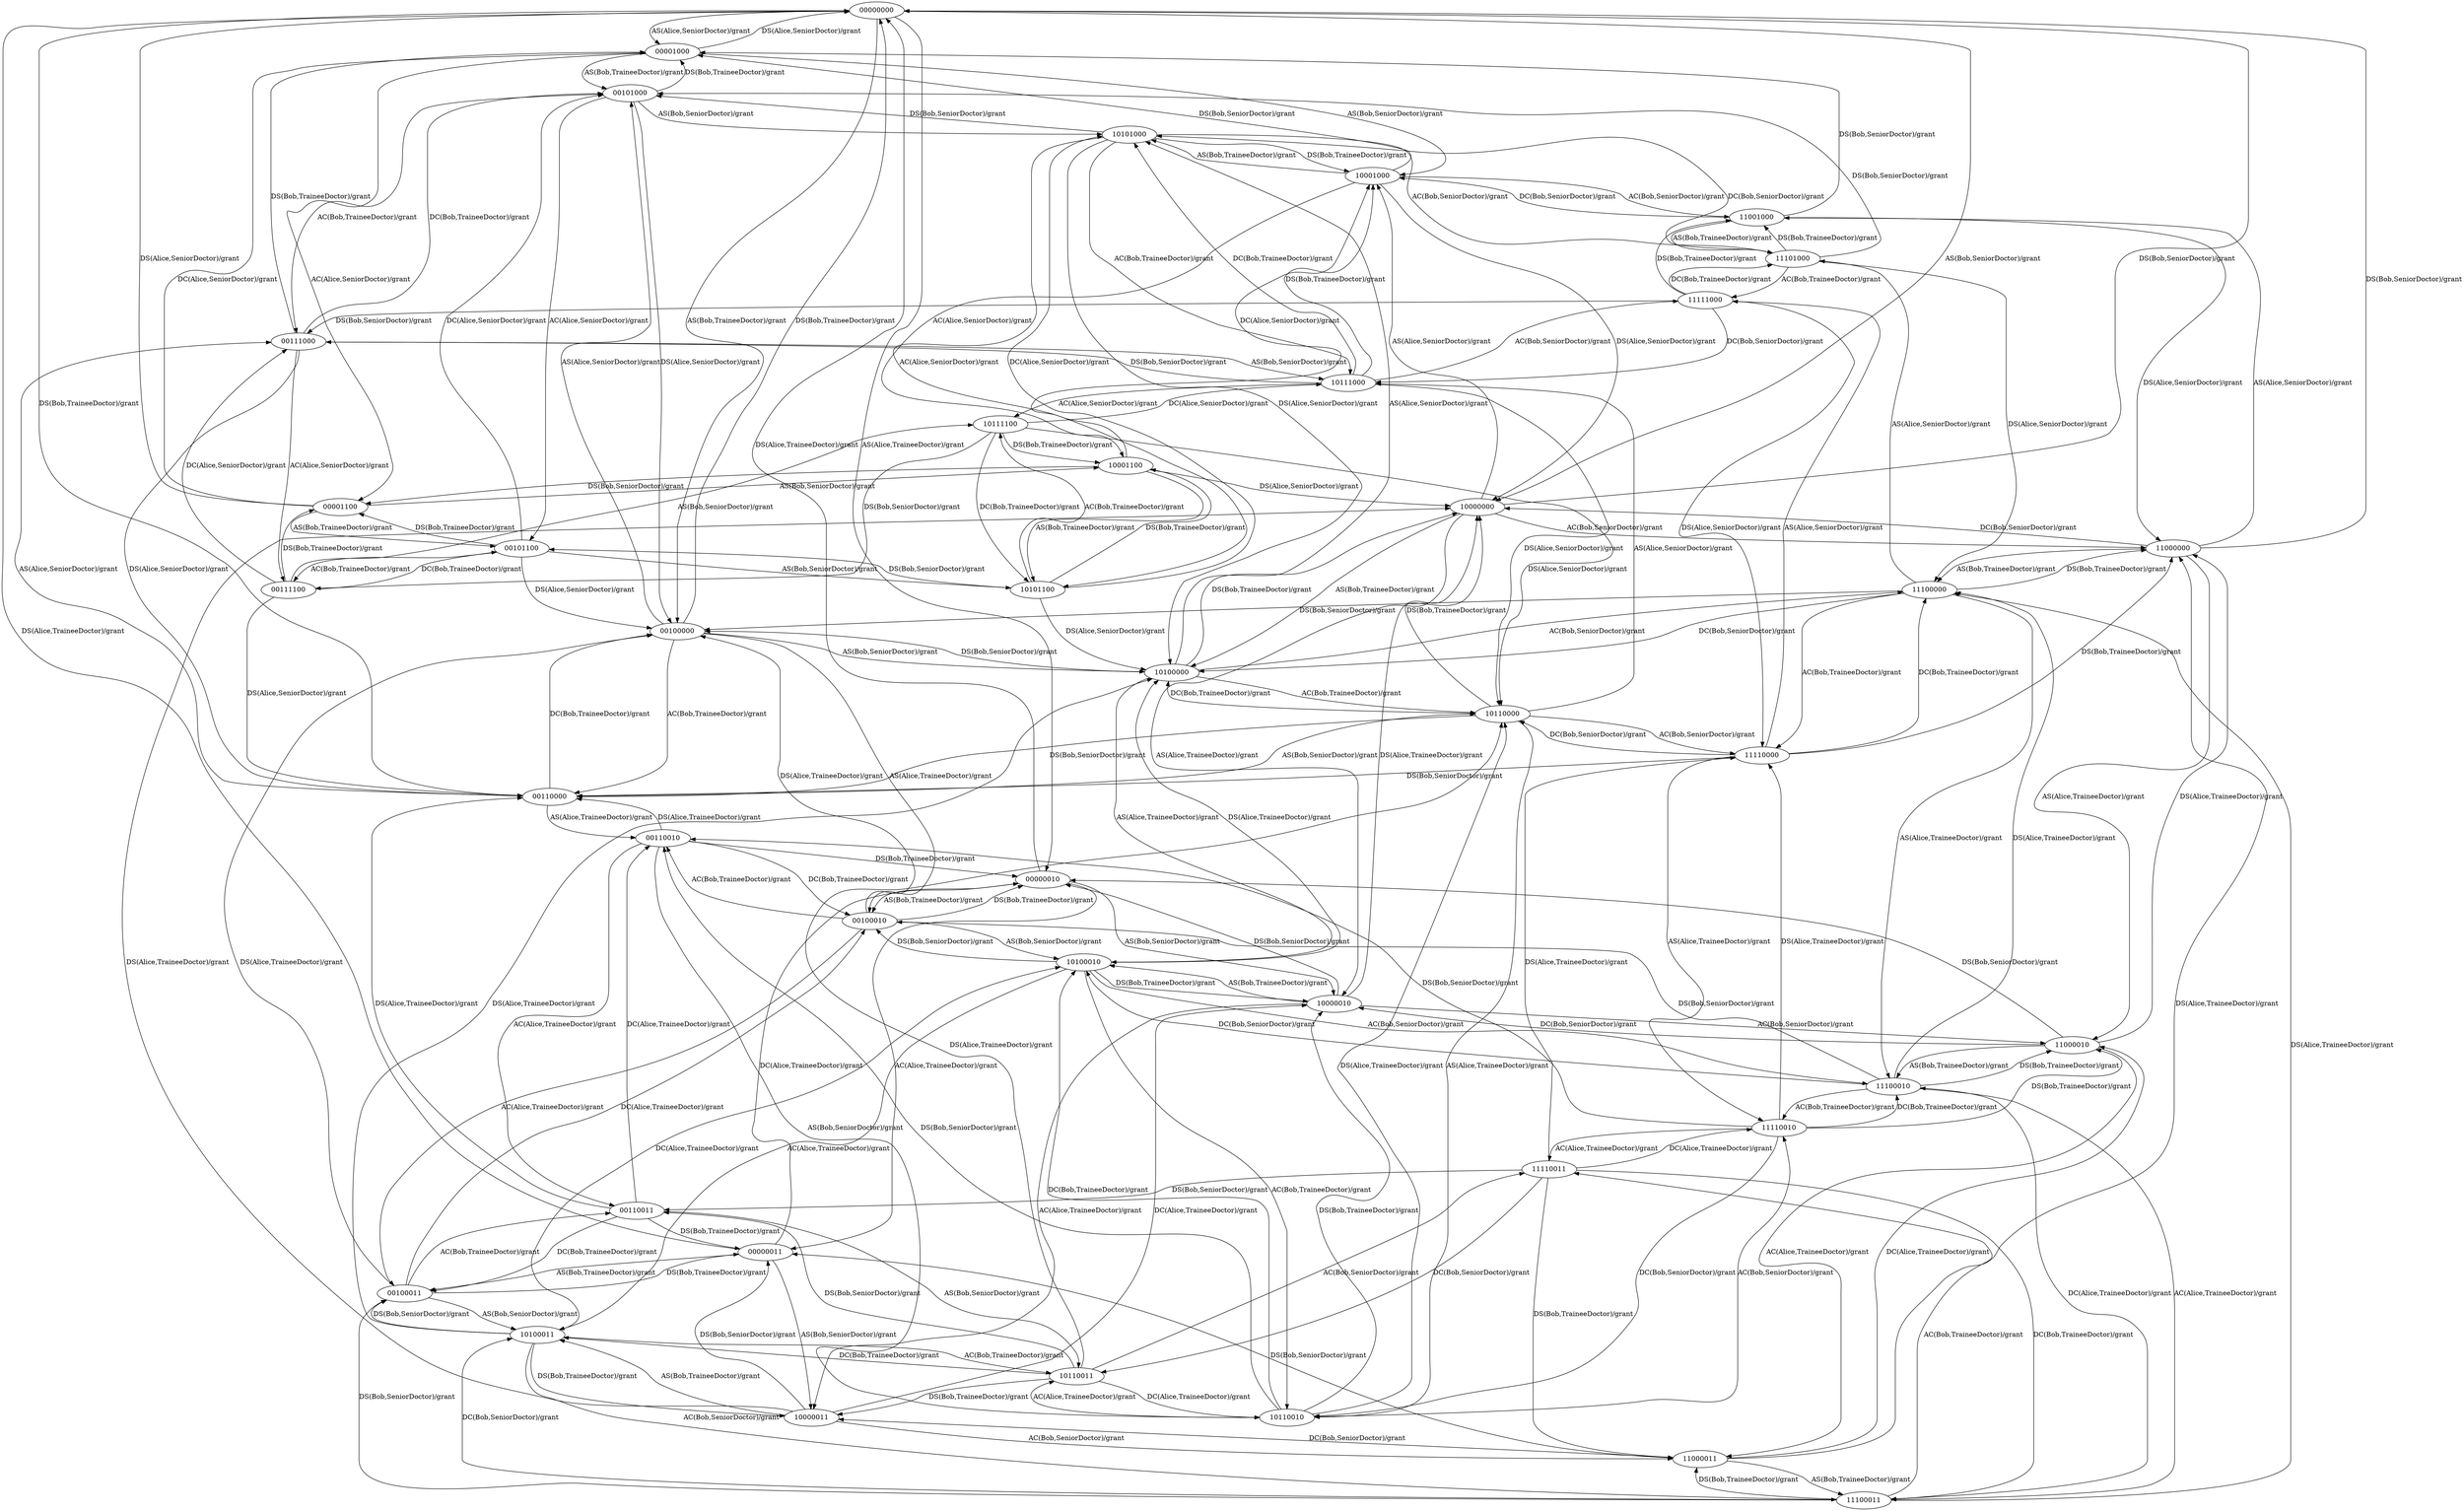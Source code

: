 digraph rbac2Fsm {
  00000000 -> 00001000 [ label ="AS(Alice,SeniorDoctor)/grant"];
  00000000 -> 00000010 [ label ="AS(Alice,TraineeDoctor)/grant"];
  00000000 -> 10000000 [ label ="AS(Bob,SeniorDoctor)/grant"];
  00000000 -> 00100000 [ label ="AS(Bob,TraineeDoctor)/grant"];
  00000010 -> 00000011 [ label ="AC(Alice,TraineeDoctor)/grant"];
  00000010 -> 10000010 [ label ="AS(Bob,SeniorDoctor)/grant"];
  00000010 -> 00100010 [ label ="AS(Bob,TraineeDoctor)/grant"];
  00000010 -> 00000000 [ label ="DS(Alice,TraineeDoctor)/grant"];
  00000011 -> 10000011 [ label ="AS(Bob,SeniorDoctor)/grant"];
  00000011 -> 00100011 [ label ="AS(Bob,TraineeDoctor)/grant"];
  00000011 -> 00000010 [ label ="DC(Alice,TraineeDoctor)/grant"];
  00000011 -> 00000000 [ label ="DS(Alice,TraineeDoctor)/grant"];
  00001000 -> 00001100 [ label ="AC(Alice,SeniorDoctor)/grant"];
  00001000 -> 10001000 [ label ="AS(Bob,SeniorDoctor)/grant"];
  00001000 -> 00101000 [ label ="AS(Bob,TraineeDoctor)/grant"];
  00001000 -> 00000000 [ label ="DS(Alice,SeniorDoctor)/grant"];
  00001100 -> 10001100 [ label ="AS(Bob,SeniorDoctor)/grant"];
  00001100 -> 00101100 [ label ="AS(Bob,TraineeDoctor)/grant"];
  00001100 -> 00001000 [ label ="DC(Alice,SeniorDoctor)/grant"];
  00001100 -> 00000000 [ label ="DS(Alice,SeniorDoctor)/grant"];
  00100000 -> 00110000 [ label ="AC(Bob,TraineeDoctor)/grant"];
  00100000 -> 00101000 [ label ="AS(Alice,SeniorDoctor)/grant"];
  00100000 -> 00100010 [ label ="AS(Alice,TraineeDoctor)/grant"];
  00100000 -> 10100000 [ label ="AS(Bob,SeniorDoctor)/grant"];
  00100000 -> 00000000 [ label ="DS(Bob,TraineeDoctor)/grant"];
  00100010 -> 00100011 [ label ="AC(Alice,TraineeDoctor)/grant"];
  00100010 -> 00110010 [ label ="AC(Bob,TraineeDoctor)/grant"];
  00100010 -> 10100010 [ label ="AS(Bob,SeniorDoctor)/grant"];
  00100010 -> 00100000 [ label ="DS(Alice,TraineeDoctor)/grant"];
  00100010 -> 00000010 [ label ="DS(Bob,TraineeDoctor)/grant"];
  00100011 -> 00110011 [ label ="AC(Bob,TraineeDoctor)/grant"];
  00100011 -> 10100011 [ label ="AS(Bob,SeniorDoctor)/grant"];
  00100011 -> 00100010 [ label ="DC(Alice,TraineeDoctor)/grant"];
  00100011 -> 00100000 [ label ="DS(Alice,TraineeDoctor)/grant"];
  00100011 -> 00000011 [ label ="DS(Bob,TraineeDoctor)/grant"];
  00101000 -> 00101100 [ label ="AC(Alice,SeniorDoctor)/grant"];
  00101000 -> 00111000 [ label ="AC(Bob,TraineeDoctor)/grant"];
  00101000 -> 10101000 [ label ="AS(Bob,SeniorDoctor)/grant"];
  00101000 -> 00100000 [ label ="DS(Alice,SeniorDoctor)/grant"];
  00101000 -> 00001000 [ label ="DS(Bob,TraineeDoctor)/grant"];
  00101100 -> 00111100 [ label ="AC(Bob,TraineeDoctor)/grant"];
  00101100 -> 10101100 [ label ="AS(Bob,SeniorDoctor)/grant"];
  00101100 -> 00101000 [ label ="DC(Alice,SeniorDoctor)/grant"];
  00101100 -> 00100000 [ label ="DS(Alice,SeniorDoctor)/grant"];
  00101100 -> 00001100 [ label ="DS(Bob,TraineeDoctor)/grant"];
  00110000 -> 00111000 [ label ="AS(Alice,SeniorDoctor)/grant"];
  00110000 -> 00110010 [ label ="AS(Alice,TraineeDoctor)/grant"];
  00110000 -> 10110000 [ label ="AS(Bob,SeniorDoctor)/grant"];
  00110000 -> 00100000 [ label ="DC(Bob,TraineeDoctor)/grant"];
  00110000 -> 00000000 [ label ="DS(Bob,TraineeDoctor)/grant"];
  00110010 -> 00110011 [ label ="AC(Alice,TraineeDoctor)/grant"];
  00110010 -> 10110010 [ label ="AS(Bob,SeniorDoctor)/grant"];
  00110010 -> 00100010 [ label ="DC(Bob,TraineeDoctor)/grant"];
  00110010 -> 00110000 [ label ="DS(Alice,TraineeDoctor)/grant"];
  00110010 -> 00000010 [ label ="DS(Bob,TraineeDoctor)/grant"];
  00110011 -> 10110011 [ label ="AS(Bob,SeniorDoctor)/grant"];
  00110011 -> 00110010 [ label ="DC(Alice,TraineeDoctor)/grant"];
  00110011 -> 00100011 [ label ="DC(Bob,TraineeDoctor)/grant"];
  00110011 -> 00110000 [ label ="DS(Alice,TraineeDoctor)/grant"];
  00110011 -> 00000011 [ label ="DS(Bob,TraineeDoctor)/grant"];
  00111000 -> 00111100 [ label ="AC(Alice,SeniorDoctor)/grant"];
  00111000 -> 10111000 [ label ="AS(Bob,SeniorDoctor)/grant"];
  00111000 -> 00101000 [ label ="DC(Bob,TraineeDoctor)/grant"];
  00111000 -> 00110000 [ label ="DS(Alice,SeniorDoctor)/grant"];
  00111000 -> 00001000 [ label ="DS(Bob,TraineeDoctor)/grant"];
  00111100 -> 10111100 [ label ="AS(Bob,SeniorDoctor)/grant"];
  00111100 -> 00111000 [ label ="DC(Alice,SeniorDoctor)/grant"];
  00111100 -> 00101100 [ label ="DC(Bob,TraineeDoctor)/grant"];
  00111100 -> 00110000 [ label ="DS(Alice,SeniorDoctor)/grant"];
  00111100 -> 00001100 [ label ="DS(Bob,TraineeDoctor)/grant"];
  10000000 -> 11000000 [ label ="AC(Bob,SeniorDoctor)/grant"];
  10000000 -> 10001000 [ label ="AS(Alice,SeniorDoctor)/grant"];
  10000000 -> 10000010 [ label ="AS(Alice,TraineeDoctor)/grant"];
  10000000 -> 10100000 [ label ="AS(Bob,TraineeDoctor)/grant"];
  10000000 -> 00000000 [ label ="DS(Bob,SeniorDoctor)/grant"];
  10000010 -> 10000011 [ label ="AC(Alice,TraineeDoctor)/grant"];
  10000010 -> 11000010 [ label ="AC(Bob,SeniorDoctor)/grant"];
  10000010 -> 10100010 [ label ="AS(Bob,TraineeDoctor)/grant"];
  10000010 -> 10000000 [ label ="DS(Alice,TraineeDoctor)/grant"];
  10000010 -> 00000010 [ label ="DS(Bob,SeniorDoctor)/grant"];
  10000011 -> 11000011 [ label ="AC(Bob,SeniorDoctor)/grant"];
  10000011 -> 10100011 [ label ="AS(Bob,TraineeDoctor)/grant"];
  10000011 -> 10000010 [ label ="DC(Alice,TraineeDoctor)/grant"];
  10000011 -> 10000000 [ label ="DS(Alice,TraineeDoctor)/grant"];
  10000011 -> 00000011 [ label ="DS(Bob,SeniorDoctor)/grant"];
  10001000 -> 10001100 [ label ="AC(Alice,SeniorDoctor)/grant"];
  10001000 -> 11001000 [ label ="AC(Bob,SeniorDoctor)/grant"];
  10001000 -> 10101000 [ label ="AS(Bob,TraineeDoctor)/grant"];
  10001000 -> 10000000 [ label ="DS(Alice,SeniorDoctor)/grant"];
  10001000 -> 00001000 [ label ="DS(Bob,SeniorDoctor)/grant"];
  10001100 -> 10101100 [ label ="AS(Bob,TraineeDoctor)/grant"];
  10001100 -> 10001000 [ label ="DC(Alice,SeniorDoctor)/grant"];
  10001100 -> 10000000 [ label ="DS(Alice,SeniorDoctor)/grant"];
  10001100 -> 00001100 [ label ="DS(Bob,SeniorDoctor)/grant"];
  10100000 -> 11100000 [ label ="AC(Bob,SeniorDoctor)/grant"];
  10100000 -> 10110000 [ label ="AC(Bob,TraineeDoctor)/grant"];
  10100000 -> 10101000 [ label ="AS(Alice,SeniorDoctor)/grant"];
  10100000 -> 10100010 [ label ="AS(Alice,TraineeDoctor)/grant"];
  10100000 -> 00100000 [ label ="DS(Bob,SeniorDoctor)/grant"];
  10100000 -> 10000000 [ label ="DS(Bob,TraineeDoctor)/grant"];
  10100010 -> 10100011 [ label ="AC(Alice,TraineeDoctor)/grant"];
  10100010 -> 11100010 [ label ="AC(Bob,SeniorDoctor)/grant"];
  10100010 -> 10110010 [ label ="AC(Bob,TraineeDoctor)/grant"];
  10100010 -> 10100000 [ label ="DS(Alice,TraineeDoctor)/grant"];
  10100010 -> 00100010 [ label ="DS(Bob,SeniorDoctor)/grant"];
  10100010 -> 10000010 [ label ="DS(Bob,TraineeDoctor)/grant"];
  10100011 -> 11100011 [ label ="AC(Bob,SeniorDoctor)/grant"];
  10100011 -> 10110011 [ label ="AC(Bob,TraineeDoctor)/grant"];
  10100011 -> 10100010 [ label ="DC(Alice,TraineeDoctor)/grant"];
  10100011 -> 10100000 [ label ="DS(Alice,TraineeDoctor)/grant"];
  10100011 -> 00100011 [ label ="DS(Bob,SeniorDoctor)/grant"];
  10100011 -> 10000011 [ label ="DS(Bob,TraineeDoctor)/grant"];
  10101000 -> 10101100 [ label ="AC(Alice,SeniorDoctor)/grant"];
  10101000 -> 11101000 [ label ="AC(Bob,SeniorDoctor)/grant"];
  10101000 -> 10111000 [ label ="AC(Bob,TraineeDoctor)/grant"];
  10101000 -> 10100000 [ label ="DS(Alice,SeniorDoctor)/grant"];
  10101000 -> 00101000 [ label ="DS(Bob,SeniorDoctor)/grant"];
  10101000 -> 10001000 [ label ="DS(Bob,TraineeDoctor)/grant"];
  10101100 -> 10111100 [ label ="AC(Bob,TraineeDoctor)/grant"];
  10101100 -> 10101000 [ label ="DC(Alice,SeniorDoctor)/grant"];
  10101100 -> 10100000 [ label ="DS(Alice,SeniorDoctor)/grant"];
  10101100 -> 00101100 [ label ="DS(Bob,SeniorDoctor)/grant"];
  10101100 -> 10001100 [ label ="DS(Bob,TraineeDoctor)/grant"];
  10110000 -> 11110000 [ label ="AC(Bob,SeniorDoctor)/grant"];
  10110000 -> 10111000 [ label ="AS(Alice,SeniorDoctor)/grant"];
  10110000 -> 10110010 [ label ="AS(Alice,TraineeDoctor)/grant"];
  10110000 -> 10100000 [ label ="DC(Bob,TraineeDoctor)/grant"];
  10110000 -> 00110000 [ label ="DS(Bob,SeniorDoctor)/grant"];
  10110000 -> 10000000 [ label ="DS(Bob,TraineeDoctor)/grant"];
  10110010 -> 10110011 [ label ="AC(Alice,TraineeDoctor)/grant"];
  10110010 -> 11110010 [ label ="AC(Bob,SeniorDoctor)/grant"];
  10110010 -> 10100010 [ label ="DC(Bob,TraineeDoctor)/grant"];
  10110010 -> 10110000 [ label ="DS(Alice,TraineeDoctor)/grant"];
  10110010 -> 00110010 [ label ="DS(Bob,SeniorDoctor)/grant"];
  10110010 -> 10000010 [ label ="DS(Bob,TraineeDoctor)/grant"];
  10110011 -> 11110011 [ label ="AC(Bob,SeniorDoctor)/grant"];
  10110011 -> 10110010 [ label ="DC(Alice,TraineeDoctor)/grant"];
  10110011 -> 10100011 [ label ="DC(Bob,TraineeDoctor)/grant"];
  10110011 -> 10110000 [ label ="DS(Alice,TraineeDoctor)/grant"];
  10110011 -> 00110011 [ label ="DS(Bob,SeniorDoctor)/grant"];
  10110011 -> 10000011 [ label ="DS(Bob,TraineeDoctor)/grant"];
  10111000 -> 10111100 [ label ="AC(Alice,SeniorDoctor)/grant"];
  10111000 -> 11111000 [ label ="AC(Bob,SeniorDoctor)/grant"];
  10111000 -> 10101000 [ label ="DC(Bob,TraineeDoctor)/grant"];
  10111000 -> 10110000 [ label ="DS(Alice,SeniorDoctor)/grant"];
  10111000 -> 00111000 [ label ="DS(Bob,SeniorDoctor)/grant"];
  10111000 -> 10001000 [ label ="DS(Bob,TraineeDoctor)/grant"];
  10111100 -> 10111000 [ label ="DC(Alice,SeniorDoctor)/grant"];
  10111100 -> 10101100 [ label ="DC(Bob,TraineeDoctor)/grant"];
  10111100 -> 10110000 [ label ="DS(Alice,SeniorDoctor)/grant"];
  10111100 -> 00111100 [ label ="DS(Bob,SeniorDoctor)/grant"];
  10111100 -> 10001100 [ label ="DS(Bob,TraineeDoctor)/grant"];
  11000000 -> 11001000 [ label ="AS(Alice,SeniorDoctor)/grant"];
  11000000 -> 11000010 [ label ="AS(Alice,TraineeDoctor)/grant"];
  11000000 -> 11100000 [ label ="AS(Bob,TraineeDoctor)/grant"];
  11000000 -> 10000000 [ label ="DC(Bob,SeniorDoctor)/grant"];
  11000000 -> 00000000 [ label ="DS(Bob,SeniorDoctor)/grant"];
  11000010 -> 11000011 [ label ="AC(Alice,TraineeDoctor)/grant"];
  11000010 -> 11100010 [ label ="AS(Bob,TraineeDoctor)/grant"];
  11000010 -> 10000010 [ label ="DC(Bob,SeniorDoctor)/grant"];
  11000010 -> 11000000 [ label ="DS(Alice,TraineeDoctor)/grant"];
  11000010 -> 00000010 [ label ="DS(Bob,SeniorDoctor)/grant"];
  11000011 -> 11100011 [ label ="AS(Bob,TraineeDoctor)/grant"];
  11000011 -> 11000010 [ label ="DC(Alice,TraineeDoctor)/grant"];
  11000011 -> 10000011 [ label ="DC(Bob,SeniorDoctor)/grant"];
  11000011 -> 11000000 [ label ="DS(Alice,TraineeDoctor)/grant"];
  11000011 -> 00000011 [ label ="DS(Bob,SeniorDoctor)/grant"];
  11001000 -> 11101000 [ label ="AS(Bob,TraineeDoctor)/grant"];
  11001000 -> 10001000 [ label ="DC(Bob,SeniorDoctor)/grant"];
  11001000 -> 11000000 [ label ="DS(Alice,SeniorDoctor)/grant"];
  11001000 -> 00001000 [ label ="DS(Bob,SeniorDoctor)/grant"];
  11100000 -> 11110000 [ label ="AC(Bob,TraineeDoctor)/grant"];
  11100000 -> 11101000 [ label ="AS(Alice,SeniorDoctor)/grant"];
  11100000 -> 11100010 [ label ="AS(Alice,TraineeDoctor)/grant"];
  11100000 -> 10100000 [ label ="DC(Bob,SeniorDoctor)/grant"];
  11100000 -> 00100000 [ label ="DS(Bob,SeniorDoctor)/grant"];
  11100000 -> 11000000 [ label ="DS(Bob,TraineeDoctor)/grant"];
  11100010 -> 11100011 [ label ="AC(Alice,TraineeDoctor)/grant"];
  11100010 -> 11110010 [ label ="AC(Bob,TraineeDoctor)/grant"];
  11100010 -> 10100010 [ label ="DC(Bob,SeniorDoctor)/grant"];
  11100010 -> 11100000 [ label ="DS(Alice,TraineeDoctor)/grant"];
  11100010 -> 00100010 [ label ="DS(Bob,SeniorDoctor)/grant"];
  11100010 -> 11000010 [ label ="DS(Bob,TraineeDoctor)/grant"];
  11100011 -> 11110011 [ label ="AC(Bob,TraineeDoctor)/grant"];
  11100011 -> 11100010 [ label ="DC(Alice,TraineeDoctor)/grant"];
  11100011 -> 10100011 [ label ="DC(Bob,SeniorDoctor)/grant"];
  11100011 -> 11100000 [ label ="DS(Alice,TraineeDoctor)/grant"];
  11100011 -> 00100011 [ label ="DS(Bob,SeniorDoctor)/grant"];
  11100011 -> 11000011 [ label ="DS(Bob,TraineeDoctor)/grant"];
  11101000 -> 11111000 [ label ="AC(Bob,TraineeDoctor)/grant"];
  11101000 -> 10101000 [ label ="DC(Bob,SeniorDoctor)/grant"];
  11101000 -> 11100000 [ label ="DS(Alice,SeniorDoctor)/grant"];
  11101000 -> 00101000 [ label ="DS(Bob,SeniorDoctor)/grant"];
  11101000 -> 11001000 [ label ="DS(Bob,TraineeDoctor)/grant"];
  11110000 -> 11111000 [ label ="AS(Alice,SeniorDoctor)/grant"];
  11110000 -> 11110010 [ label ="AS(Alice,TraineeDoctor)/grant"];
  11110000 -> 10110000 [ label ="DC(Bob,SeniorDoctor)/grant"];
  11110000 -> 11100000 [ label ="DC(Bob,TraineeDoctor)/grant"];
  11110000 -> 00110000 [ label ="DS(Bob,SeniorDoctor)/grant"];
  11110000 -> 11000000 [ label ="DS(Bob,TraineeDoctor)/grant"];
  11110010 -> 11110011 [ label ="AC(Alice,TraineeDoctor)/grant"];
  11110010 -> 10110010 [ label ="DC(Bob,SeniorDoctor)/grant"];
  11110010 -> 11100010 [ label ="DC(Bob,TraineeDoctor)/grant"];
  11110010 -> 11110000 [ label ="DS(Alice,TraineeDoctor)/grant"];
  11110010 -> 00110010 [ label ="DS(Bob,SeniorDoctor)/grant"];
  11110010 -> 11000010 [ label ="DS(Bob,TraineeDoctor)/grant"];
  11110011 -> 11110010 [ label ="DC(Alice,TraineeDoctor)/grant"];
  11110011 -> 10110011 [ label ="DC(Bob,SeniorDoctor)/grant"];
  11110011 -> 11100011 [ label ="DC(Bob,TraineeDoctor)/grant"];
  11110011 -> 11110000 [ label ="DS(Alice,TraineeDoctor)/grant"];
  11110011 -> 00110011 [ label ="DS(Bob,SeniorDoctor)/grant"];
  11110011 -> 11000011 [ label ="DS(Bob,TraineeDoctor)/grant"];
  11111000 -> 10111000 [ label ="DC(Bob,SeniorDoctor)/grant"];
  11111000 -> 11101000 [ label ="DC(Bob,TraineeDoctor)/grant"];
  11111000 -> 11110000 [ label ="DS(Alice,SeniorDoctor)/grant"];
  11111000 -> 00111000 [ label ="DS(Bob,SeniorDoctor)/grant"];
  11111000 -> 11001000 [ label ="DS(Bob,TraineeDoctor)/grant"];
}
